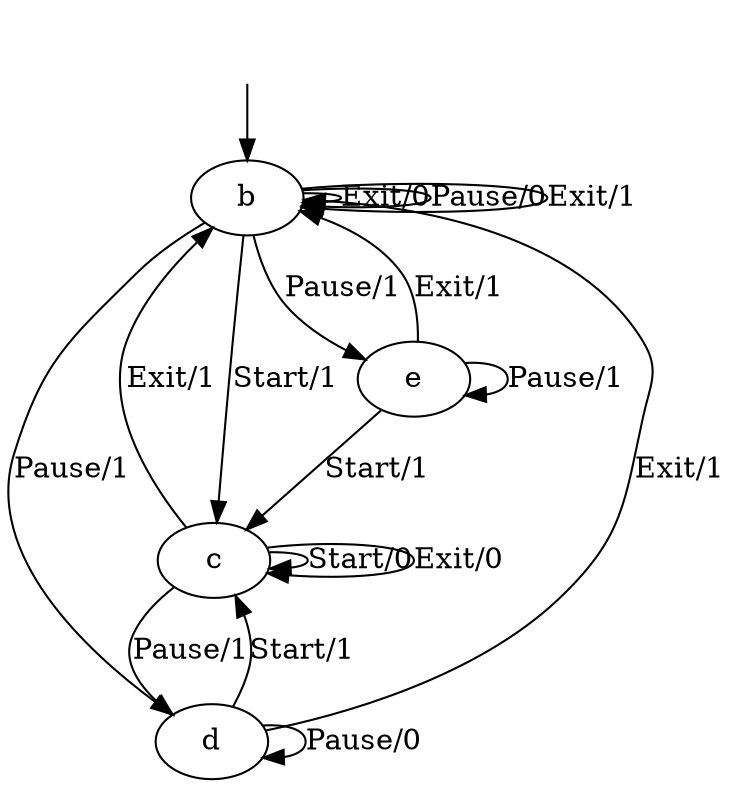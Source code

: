 digraph "" {
	graph [configurations="W|B|P"];
	node [label="\N"];
	__start0	[feature=True,
		label="",
		shape=none];
	b	[feature=True];
	__start0 -> b	[key=0];
	b -> b	[key=0,
		feature=P,
		label="Exit/0"];
	b -> b	[key=1,
		feature=P,
		label="Pause/0"];
	b -> b	[key=2,
		feature="W|B",
		label="Exit/1"];
	c	[feature="W|B|P"];
	b -> c	[key=0,
		feature="W|B|P",
		label="Start/1"];
	d	[feature="W|B|P"];
	b -> d	[key=0,
		feature=W,
		label="Pause/1"];
	e	[feature=B];
	b -> e	[key=0,
		feature=B,
		label="Pause/1"];
	c -> b	[key=0,
		feature=P,
		label="Exit/1"];
	c -> c	[key=0,
		feature="W|B|P",
		label="Start/0"];
	c -> c	[key=1,
		feature="W|B",
		label="Exit/0"];
	c -> d	[key=0,
		feature="W|B|P",
		label="Pause/1"];
	d -> b	[key=0,
		feature="W|B|P",
		label="Exit/1"];
	d -> c	[key=0,
		feature="W|B|P",
		label="Start/1"];
	d -> d	[key=0,
		feature="W|B|P",
		label="Pause/0"];
	e -> b	[key=0,
		feature=B,
		label="Exit/1"];
	e -> c	[key=0,
		feature=B,
		label="Start/1"];
	e -> e	[key=0,
		feature=B,
		label="Pause/1"];
}
